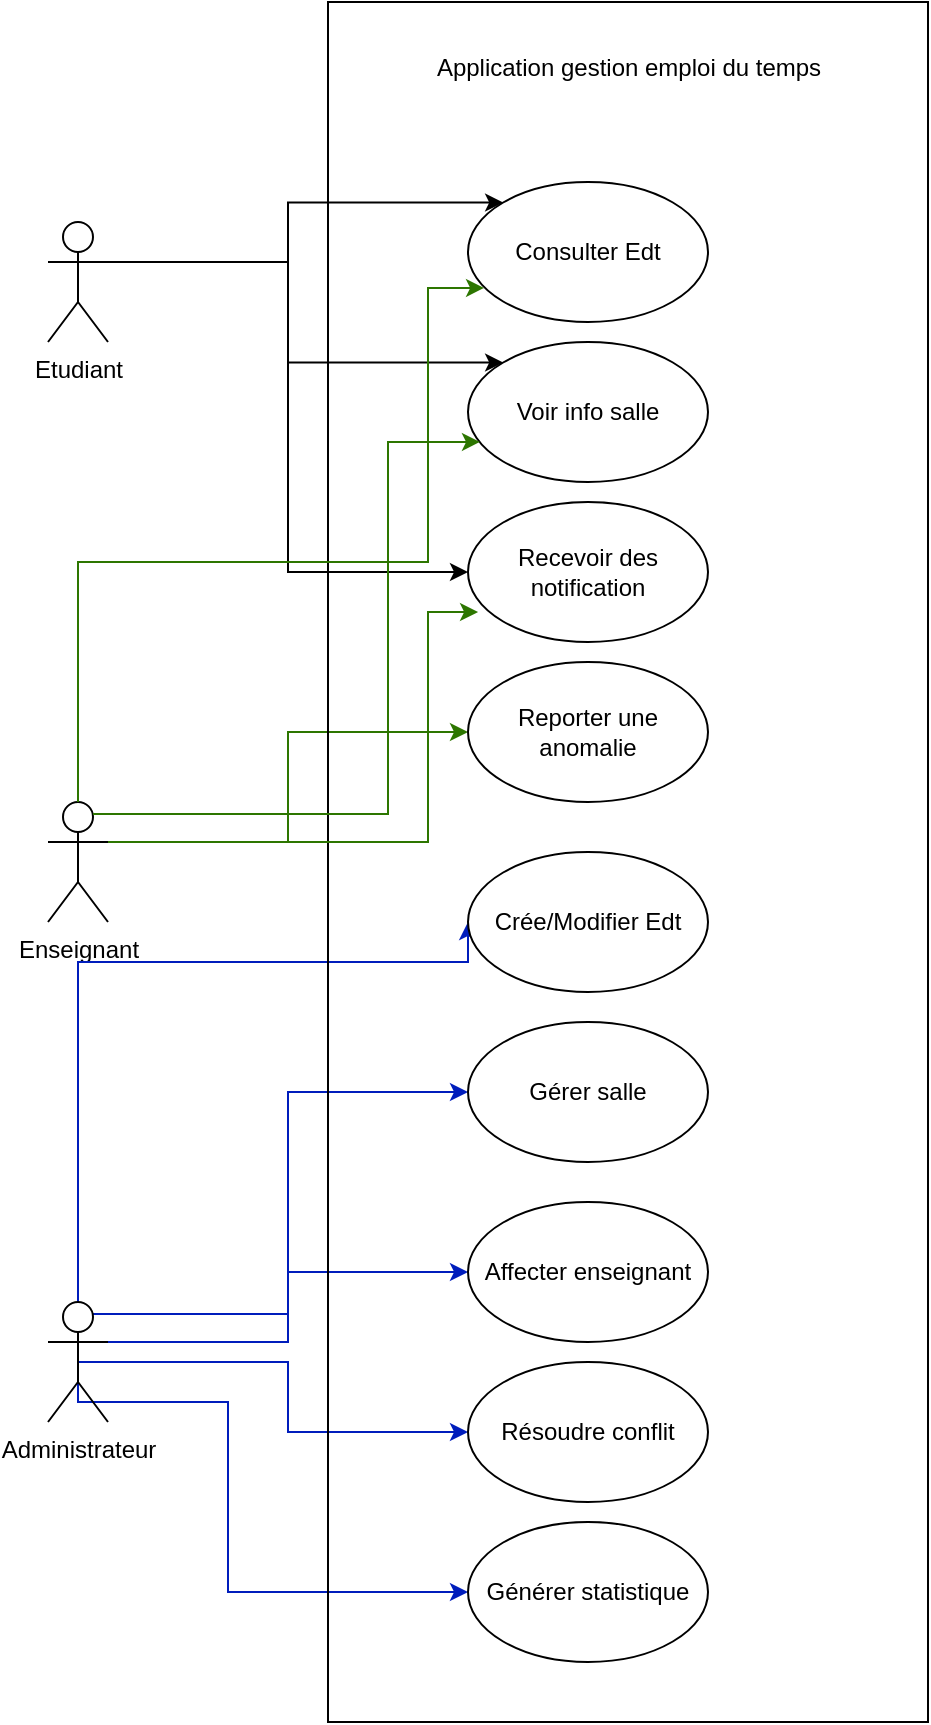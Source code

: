 <mxfile version="27.0.6">
  <diagram name="Page-1" id="pswby4SHZUezjIOfaAvl">
    <mxGraphModel dx="1426" dy="799" grid="1" gridSize="10" guides="1" tooltips="1" connect="1" arrows="1" fold="1" page="1" pageScale="1" pageWidth="827" pageHeight="1169" math="0" shadow="0">
      <root>
        <mxCell id="0" />
        <mxCell id="1" parent="0" />
        <mxCell id="THR2WXkA3Ao64jfVhWQ7-19" style="edgeStyle=orthogonalEdgeStyle;rounded=0;orthogonalLoop=1;jettySize=auto;html=1;exitX=1;exitY=0.333;exitDx=0;exitDy=0;exitPerimeter=0;entryX=0;entryY=0;entryDx=0;entryDy=0;" edge="1" parent="1" source="THR2WXkA3Ao64jfVhWQ7-1" target="THR2WXkA3Ao64jfVhWQ7-9">
          <mxGeometry relative="1" as="geometry" />
        </mxCell>
        <mxCell id="THR2WXkA3Ao64jfVhWQ7-20" style="edgeStyle=orthogonalEdgeStyle;rounded=0;orthogonalLoop=1;jettySize=auto;html=1;exitX=1;exitY=0.333;exitDx=0;exitDy=0;exitPerimeter=0;entryX=0;entryY=0;entryDx=0;entryDy=0;" edge="1" parent="1" source="THR2WXkA3Ao64jfVhWQ7-1" target="THR2WXkA3Ao64jfVhWQ7-10">
          <mxGeometry relative="1" as="geometry" />
        </mxCell>
        <mxCell id="THR2WXkA3Ao64jfVhWQ7-22" style="edgeStyle=orthogonalEdgeStyle;rounded=0;orthogonalLoop=1;jettySize=auto;html=1;exitX=1;exitY=0.333;exitDx=0;exitDy=0;exitPerimeter=0;entryX=0;entryY=0.5;entryDx=0;entryDy=0;" edge="1" parent="1" source="THR2WXkA3Ao64jfVhWQ7-1" target="THR2WXkA3Ao64jfVhWQ7-11">
          <mxGeometry relative="1" as="geometry" />
        </mxCell>
        <mxCell id="THR2WXkA3Ao64jfVhWQ7-1" value="Etudiant&lt;div&gt;&lt;br&gt;&lt;/div&gt;" style="shape=umlActor;verticalLabelPosition=bottom;verticalAlign=top;html=1;outlineConnect=0;" vertex="1" parent="1">
          <mxGeometry x="80" y="150" width="30" height="60" as="geometry" />
        </mxCell>
        <mxCell id="THR2WXkA3Ao64jfVhWQ7-28" style="edgeStyle=orthogonalEdgeStyle;rounded=0;orthogonalLoop=1;jettySize=auto;html=1;exitX=1;exitY=0.333;exitDx=0;exitDy=0;exitPerimeter=0;fillColor=#60a917;strokeColor=#2D7600;" edge="1" parent="1" source="THR2WXkA3Ao64jfVhWQ7-2" target="THR2WXkA3Ao64jfVhWQ7-12">
          <mxGeometry relative="1" as="geometry" />
        </mxCell>
        <mxCell id="THR2WXkA3Ao64jfVhWQ7-2" value="&lt;div&gt;Enseignant&lt;/div&gt;" style="shape=umlActor;verticalLabelPosition=bottom;verticalAlign=top;html=1;outlineConnect=0;" vertex="1" parent="1">
          <mxGeometry x="80" y="440" width="30" height="60" as="geometry" />
        </mxCell>
        <mxCell id="THR2WXkA3Ao64jfVhWQ7-30" style="edgeStyle=orthogonalEdgeStyle;rounded=0;orthogonalLoop=1;jettySize=auto;html=1;exitX=0.5;exitY=0;exitDx=0;exitDy=0;exitPerimeter=0;entryX=0;entryY=0.5;entryDx=0;entryDy=0;fillColor=#0050ef;strokeColor=#001DBC;" edge="1" parent="1" source="THR2WXkA3Ao64jfVhWQ7-3" target="THR2WXkA3Ao64jfVhWQ7-13">
          <mxGeometry relative="1" as="geometry">
            <Array as="points">
              <mxPoint x="95" y="520" />
              <mxPoint x="290" y="520" />
            </Array>
          </mxGeometry>
        </mxCell>
        <mxCell id="THR2WXkA3Ao64jfVhWQ7-31" style="edgeStyle=orthogonalEdgeStyle;rounded=0;orthogonalLoop=1;jettySize=auto;html=1;exitX=0.75;exitY=0.1;exitDx=0;exitDy=0;exitPerimeter=0;entryX=0;entryY=0.5;entryDx=0;entryDy=0;fillColor=#0050ef;strokeColor=#001DBC;" edge="1" parent="1" source="THR2WXkA3Ao64jfVhWQ7-3" target="THR2WXkA3Ao64jfVhWQ7-14">
          <mxGeometry relative="1" as="geometry" />
        </mxCell>
        <mxCell id="THR2WXkA3Ao64jfVhWQ7-32" style="edgeStyle=orthogonalEdgeStyle;rounded=0;orthogonalLoop=1;jettySize=auto;html=1;exitX=1;exitY=0.333;exitDx=0;exitDy=0;exitPerimeter=0;entryX=0;entryY=0.5;entryDx=0;entryDy=0;fillColor=#0050ef;strokeColor=#001DBC;" edge="1" parent="1" source="THR2WXkA3Ao64jfVhWQ7-3" target="THR2WXkA3Ao64jfVhWQ7-15">
          <mxGeometry relative="1" as="geometry" />
        </mxCell>
        <mxCell id="THR2WXkA3Ao64jfVhWQ7-33" style="edgeStyle=orthogonalEdgeStyle;rounded=0;orthogonalLoop=1;jettySize=auto;html=1;exitX=0.5;exitY=0.5;exitDx=0;exitDy=0;exitPerimeter=0;fillColor=#0050ef;strokeColor=#001DBC;" edge="1" parent="1" source="THR2WXkA3Ao64jfVhWQ7-3" target="THR2WXkA3Ao64jfVhWQ7-16">
          <mxGeometry relative="1" as="geometry" />
        </mxCell>
        <mxCell id="THR2WXkA3Ao64jfVhWQ7-34" style="edgeStyle=orthogonalEdgeStyle;rounded=0;orthogonalLoop=1;jettySize=auto;html=1;exitX=0.5;exitY=0.5;exitDx=0;exitDy=0;exitPerimeter=0;entryX=0;entryY=0.5;entryDx=0;entryDy=0;fillColor=#0050ef;strokeColor=#001DBC;" edge="1" parent="1" source="THR2WXkA3Ao64jfVhWQ7-3" target="THR2WXkA3Ao64jfVhWQ7-17">
          <mxGeometry relative="1" as="geometry">
            <Array as="points">
              <mxPoint x="95" y="740" />
              <mxPoint x="170" y="740" />
              <mxPoint x="170" y="835" />
            </Array>
          </mxGeometry>
        </mxCell>
        <mxCell id="THR2WXkA3Ao64jfVhWQ7-3" value="Administrateur&lt;div&gt;&lt;br&gt;&lt;/div&gt;" style="shape=umlActor;verticalLabelPosition=bottom;verticalAlign=top;html=1;outlineConnect=0;" vertex="1" parent="1">
          <mxGeometry x="80" y="690" width="30" height="60" as="geometry" />
        </mxCell>
        <mxCell id="THR2WXkA3Ao64jfVhWQ7-6" value="" style="whiteSpace=wrap;html=1;fillColor=none;" vertex="1" parent="1">
          <mxGeometry x="220" y="40" width="300" height="860" as="geometry" />
        </mxCell>
        <mxCell id="THR2WXkA3Ao64jfVhWQ7-9" value="Consulter Edt" style="ellipse;whiteSpace=wrap;html=1;" vertex="1" parent="1">
          <mxGeometry x="290" y="130" width="120" height="70" as="geometry" />
        </mxCell>
        <mxCell id="THR2WXkA3Ao64jfVhWQ7-10" value="Voir info salle" style="ellipse;whiteSpace=wrap;html=1;" vertex="1" parent="1">
          <mxGeometry x="290" y="210" width="120" height="70" as="geometry" />
        </mxCell>
        <mxCell id="THR2WXkA3Ao64jfVhWQ7-11" value="Recevoir des notification" style="ellipse;whiteSpace=wrap;html=1;" vertex="1" parent="1">
          <mxGeometry x="290" y="290" width="120" height="70" as="geometry" />
        </mxCell>
        <mxCell id="THR2WXkA3Ao64jfVhWQ7-12" value="Reporter une anomalie" style="ellipse;whiteSpace=wrap;html=1;" vertex="1" parent="1">
          <mxGeometry x="290" y="370" width="120" height="70" as="geometry" />
        </mxCell>
        <mxCell id="THR2WXkA3Ao64jfVhWQ7-13" value="Crée/Modifier Edt" style="ellipse;whiteSpace=wrap;html=1;" vertex="1" parent="1">
          <mxGeometry x="290" y="465" width="120" height="70" as="geometry" />
        </mxCell>
        <mxCell id="THR2WXkA3Ao64jfVhWQ7-14" value="Gérer salle" style="ellipse;whiteSpace=wrap;html=1;" vertex="1" parent="1">
          <mxGeometry x="290" y="550" width="120" height="70" as="geometry" />
        </mxCell>
        <mxCell id="THR2WXkA3Ao64jfVhWQ7-15" value="Affecter enseignant" style="ellipse;whiteSpace=wrap;html=1;" vertex="1" parent="1">
          <mxGeometry x="290" y="640" width="120" height="70" as="geometry" />
        </mxCell>
        <mxCell id="THR2WXkA3Ao64jfVhWQ7-16" value="Résoudre conflit" style="ellipse;whiteSpace=wrap;html=1;" vertex="1" parent="1">
          <mxGeometry x="290" y="720" width="120" height="70" as="geometry" />
        </mxCell>
        <mxCell id="THR2WXkA3Ao64jfVhWQ7-17" value="Générer statistique" style="ellipse;whiteSpace=wrap;html=1;" vertex="1" parent="1">
          <mxGeometry x="290" y="800" width="120" height="70" as="geometry" />
        </mxCell>
        <mxCell id="THR2WXkA3Ao64jfVhWQ7-24" style="edgeStyle=orthogonalEdgeStyle;rounded=0;orthogonalLoop=1;jettySize=auto;html=1;exitX=0.5;exitY=0;exitDx=0;exitDy=0;exitPerimeter=0;entryX=0.067;entryY=0.757;entryDx=0;entryDy=0;entryPerimeter=0;fillColor=#60a917;strokeColor=#2D7600;" edge="1" parent="1" source="THR2WXkA3Ao64jfVhWQ7-2" target="THR2WXkA3Ao64jfVhWQ7-9">
          <mxGeometry relative="1" as="geometry">
            <Array as="points">
              <mxPoint x="95" y="320" />
              <mxPoint x="270" y="320" />
              <mxPoint x="270" y="183" />
            </Array>
          </mxGeometry>
        </mxCell>
        <mxCell id="THR2WXkA3Ao64jfVhWQ7-25" style="edgeStyle=orthogonalEdgeStyle;rounded=0;orthogonalLoop=1;jettySize=auto;html=1;exitX=0.75;exitY=0.1;exitDx=0;exitDy=0;exitPerimeter=0;entryX=0.05;entryY=0.714;entryDx=0;entryDy=0;entryPerimeter=0;fillColor=#60a917;strokeColor=#2D7600;" edge="1" parent="1" source="THR2WXkA3Ao64jfVhWQ7-2" target="THR2WXkA3Ao64jfVhWQ7-10">
          <mxGeometry relative="1" as="geometry">
            <Array as="points">
              <mxPoint x="250" y="446" />
              <mxPoint x="250" y="260" />
            </Array>
          </mxGeometry>
        </mxCell>
        <mxCell id="THR2WXkA3Ao64jfVhWQ7-27" style="edgeStyle=orthogonalEdgeStyle;rounded=0;orthogonalLoop=1;jettySize=auto;html=1;exitX=1;exitY=0.333;exitDx=0;exitDy=0;exitPerimeter=0;entryX=0.042;entryY=0.786;entryDx=0;entryDy=0;entryPerimeter=0;fillColor=#60a917;strokeColor=#2D7600;" edge="1" parent="1" source="THR2WXkA3Ao64jfVhWQ7-2" target="THR2WXkA3Ao64jfVhWQ7-11">
          <mxGeometry relative="1" as="geometry">
            <Array as="points">
              <mxPoint x="270" y="460" />
              <mxPoint x="270" y="345" />
            </Array>
          </mxGeometry>
        </mxCell>
        <mxCell id="THR2WXkA3Ao64jfVhWQ7-35" value="Application gestion emploi du temps&lt;div&gt;&lt;br&gt;&lt;/div&gt;" style="text;html=1;align=center;verticalAlign=middle;resizable=0;points=[];autosize=1;strokeColor=none;fillColor=none;" vertex="1" parent="1">
          <mxGeometry x="270" y="60" width="200" height="40" as="geometry" />
        </mxCell>
      </root>
    </mxGraphModel>
  </diagram>
</mxfile>
